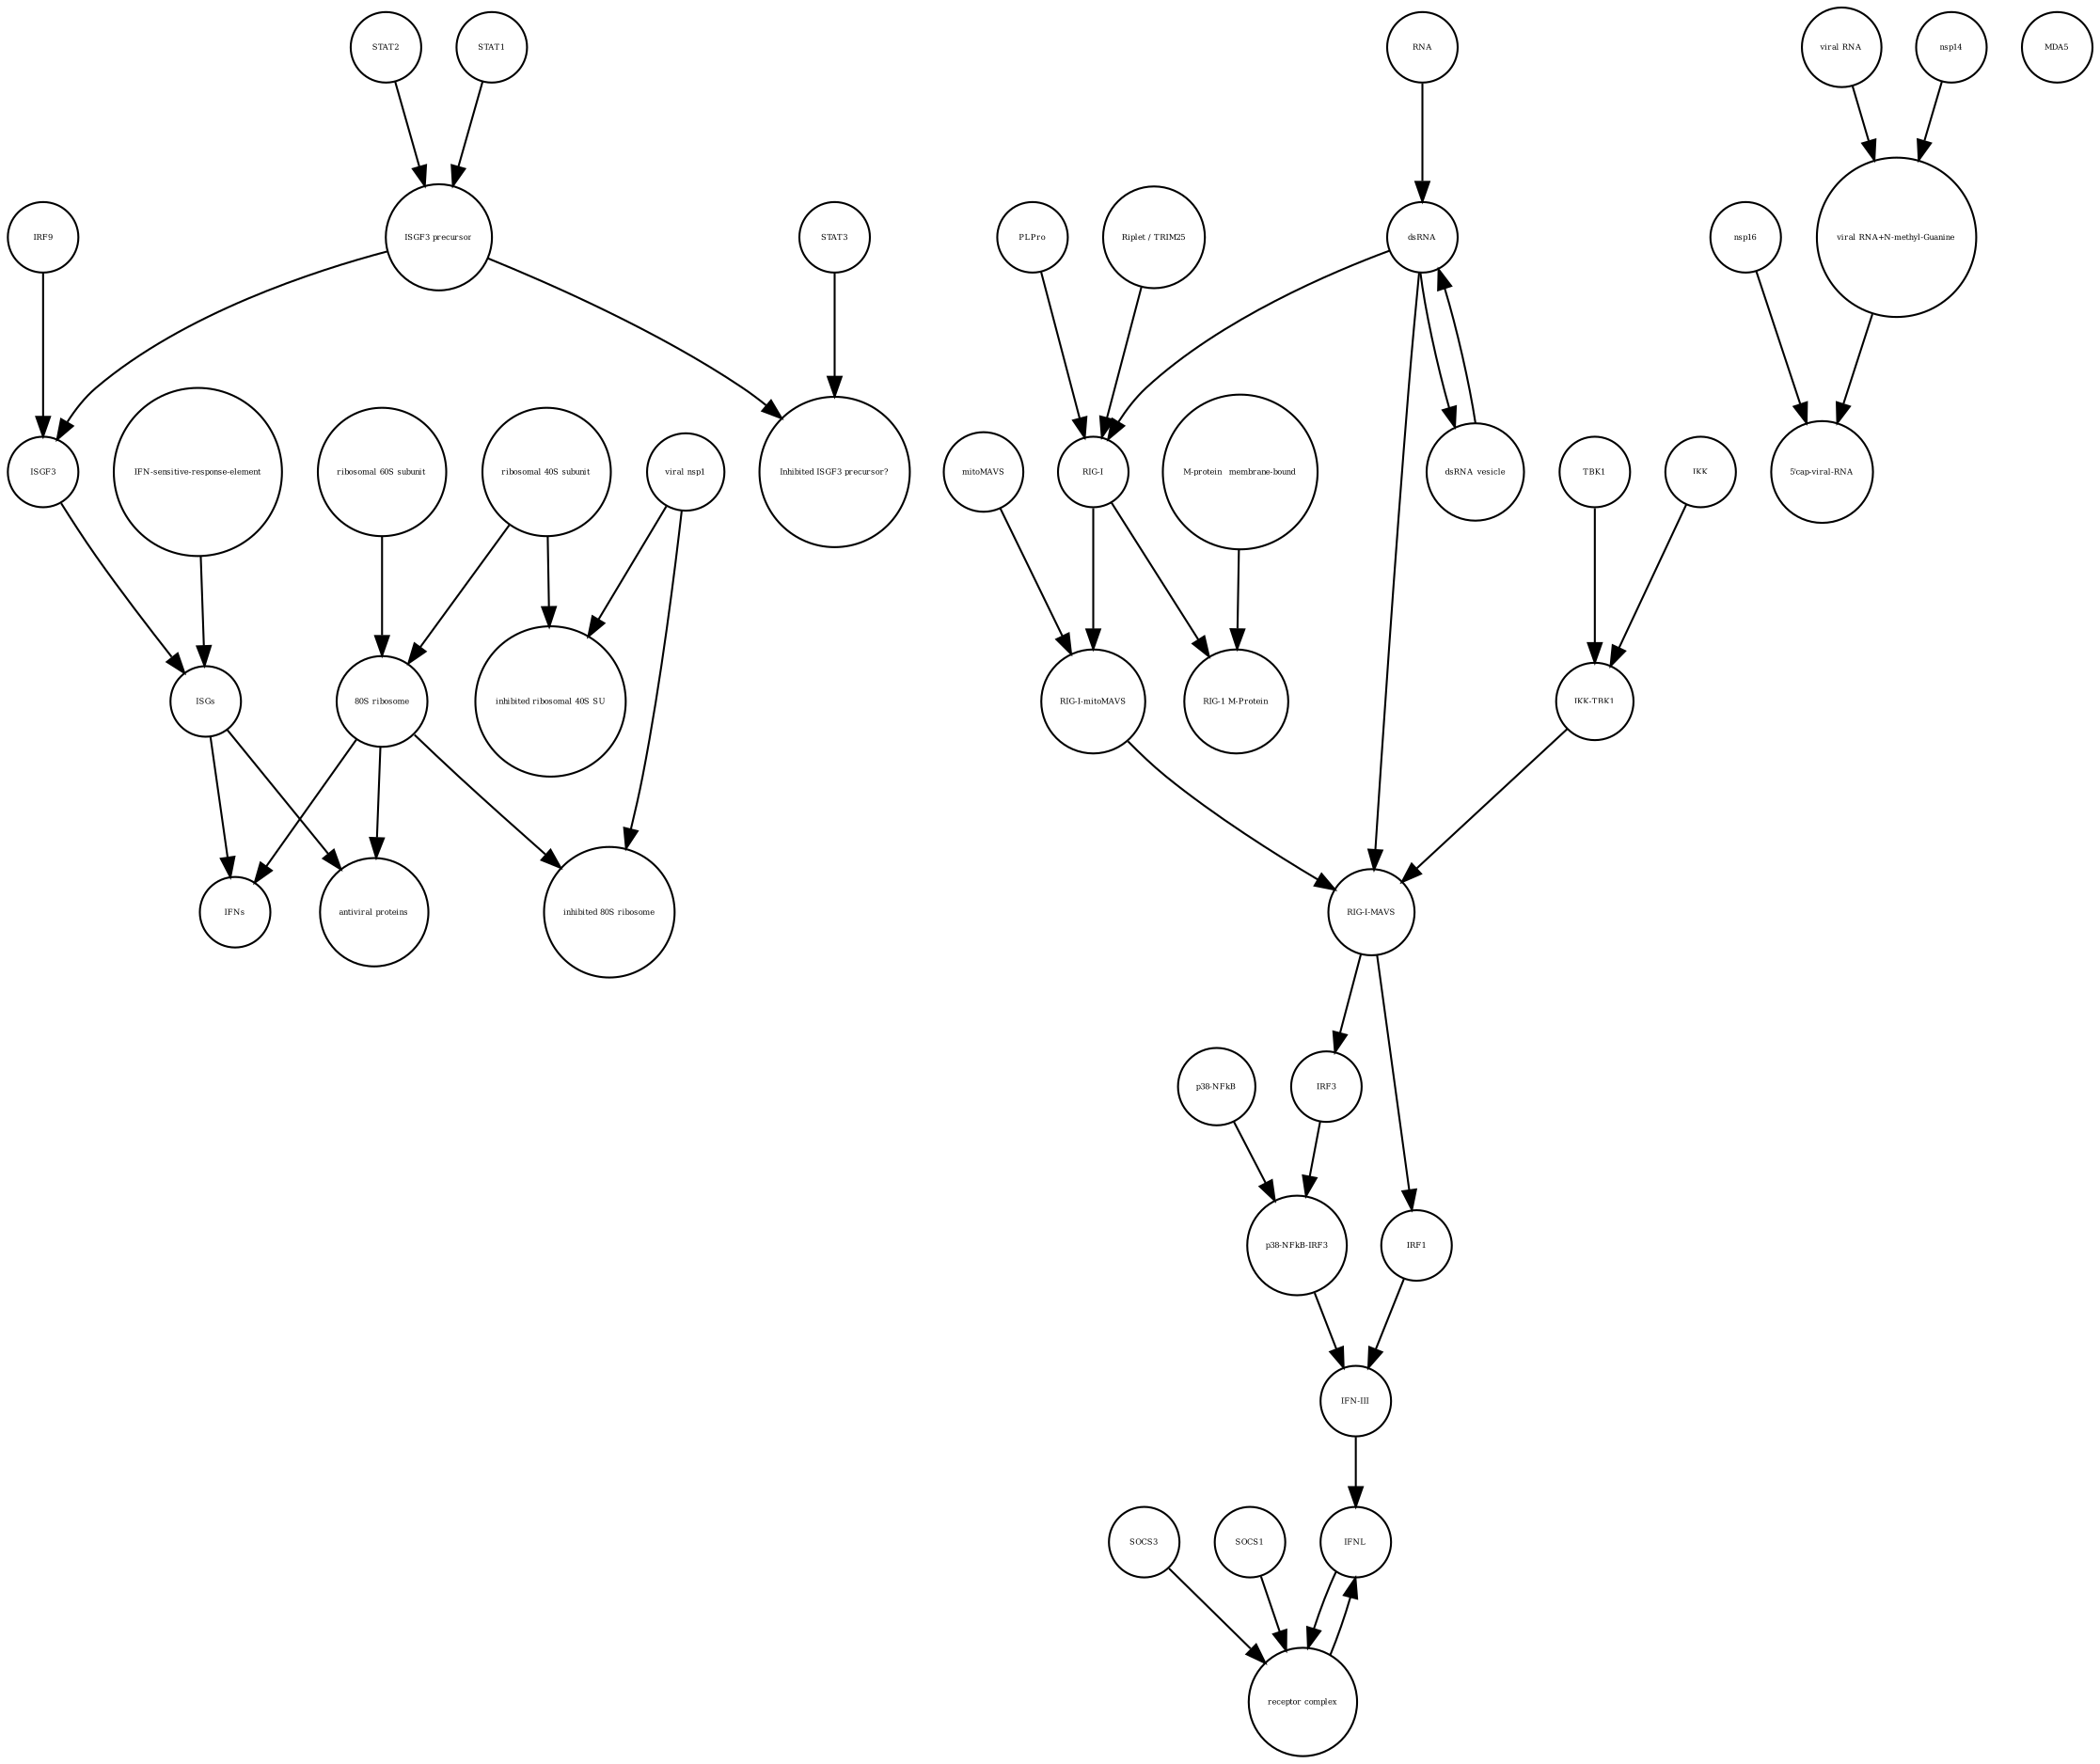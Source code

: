 strict digraph  {
ISGF3 [annotation="", bipartite=0, cls=complex, fontsize=4, label=ISGF3, shape=circle];
"IKK-TBK1" [annotation="", bipartite=0, cls=complex, fontsize=4, label="IKK-TBK1", shape=circle];
"IFN-III" [annotation="", bipartite=0, cls=macromolecule, fontsize=4, label="IFN-III", shape=circle];
"antiviral proteins" [annotation="", bipartite=0, cls=macromolecule, fontsize=4, label="antiviral proteins", shape=circle];
"RIG-I-MAVS" [annotation="", bipartite=0, cls=complex, fontsize=4, label="RIG-I-MAVS", shape=circle];
RNA [annotation="", bipartite=0, cls="nucleic acid feature", fontsize=4, label=RNA, shape=circle];
dsRNA [annotation="", bipartite=0, cls="nucleic acid feature", fontsize=4, label=dsRNA, shape=circle];
"RIG-I-mitoMAVS" [annotation="", bipartite=0, cls=complex, fontsize=4, label="RIG-I-mitoMAVS", shape=circle];
"IFN-sensitive-response-element" [annotation="", bipartite=0, cls="nucleic acid feature", fontsize=4, label="IFN-sensitive-response-element", shape=circle];
"5'cap-viral-RNA" [annotation="", bipartite=0, cls="nucleic acid feature", fontsize=4, label="5'cap-viral-RNA", shape=circle];
STAT2 [annotation="", bipartite=0, cls=macromolecule, fontsize=4, label=STAT2, shape=circle];
dsRNA_vesicle [annotation="", bipartite=0, cls="nucleic acid feature", fontsize=4, label=dsRNA_vesicle, shape=circle];
"80S ribosome" [annotation="", bipartite=0, cls=complex, fontsize=4, label="80S ribosome", shape=circle];
SOCS3 [annotation="", bipartite=0, cls=macromolecule, fontsize=4, label=SOCS3, shape=circle];
IRF3 [annotation="", bipartite=0, cls=macromolecule, fontsize=4, label=IRF3, shape=circle];
"RIG-1 M-Protein" [annotation="", bipartite=0, cls=complex, fontsize=4, label="RIG-1 M-Protein", shape=circle];
"inhibited 80S ribosome" [annotation="", bipartite=0, cls=complex, fontsize=4, label="inhibited 80S ribosome", shape=circle];
"ISGF3 precursor" [annotation="", bipartite=0, cls=complex, fontsize=4, label="ISGF3 precursor", shape=circle];
IFNs [annotation="", bipartite=0, cls=macromolecule, fontsize=4, label=IFNs, shape=circle];
STAT1 [annotation="", bipartite=0, cls=macromolecule, fontsize=4, label=STAT1, shape=circle];
"receptor complex" [annotation="", bipartite=0, cls=complex, fontsize=4, label="receptor complex", shape=circle];
nsp16 [annotation="", bipartite=0, cls=macromolecule, fontsize=4, label=nsp16, shape=circle];
TBK1 [annotation="", bipartite=0, cls=macromolecule, fontsize=4, label=TBK1, shape=circle];
ISGs [annotation="", bipartite=0, cls="nucleic acid feature", fontsize=4, label=ISGs, shape=circle];
"RIG-I" [annotation="", bipartite=0, cls=macromolecule, fontsize=4, label="RIG-I", shape=circle];
"p38-NFkB" [annotation="", bipartite=0, cls=complex, fontsize=4, label="p38-NFkB", shape=circle];
IFNL [annotation="", bipartite=0, cls=macromolecule, fontsize=4, label=IFNL, shape=circle];
"viral RNA+N-methyl-Guanine" [annotation="", bipartite=0, cls="nucleic acid feature", fontsize=4, label="viral RNA+N-methyl-Guanine", shape=circle];
"M-protein_ membrane-bound" [annotation="", bipartite=0, cls=macromolecule, fontsize=4, label="M-protein_ membrane-bound", shape=circle];
IRF9 [annotation="", bipartite=0, cls=macromolecule, fontsize=4, label=IRF9, shape=circle];
"viral RNA" [annotation="", bipartite=0, cls="nucleic acid feature", fontsize=4, label="viral RNA", shape=circle];
"p38-NFkB-IRF3" [annotation="", bipartite=0, cls=complex, fontsize=4, label="p38-NFkB-IRF3", shape=circle];
IRF1 [annotation="", bipartite=0, cls=macromolecule, fontsize=4, label=IRF1, shape=circle];
"ribosomal 40S subunit" [annotation="", bipartite=0, cls=complex, fontsize=4, label="ribosomal 40S subunit", shape=circle];
"ribosomal 60S subunit" [annotation="", bipartite=0, cls=complex, fontsize=4, label="ribosomal 60S subunit", shape=circle];
MDA5 [annotation="", bipartite=0, cls=macromolecule, fontsize=4, label=MDA5, shape=circle];
STAT3 [annotation="", bipartite=0, cls=macromolecule, fontsize=4, label=STAT3, shape=circle];
PLPro [annotation="", bipartite=0, cls=macromolecule, fontsize=4, label=PLPro, shape=circle];
"viral nsp1" [annotation="", bipartite=0, cls=macromolecule, fontsize=4, label="viral nsp1", shape=circle];
"Riplet / TRIM25" [annotation="", bipartite=0, cls=macromolecule, fontsize=4, label="Riplet / TRIM25", shape=circle];
"inhibited ribosomal 40S SU" [annotation="urn_miriam_doi_10.1101%2F2020.05.18.102467", bipartite=0, cls=complex, fontsize=4, label="inhibited ribosomal 40S SU", shape=circle];
"Inhibited ISGF3 precursor?" [annotation="", bipartite=0, cls=complex, fontsize=4, label="Inhibited ISGF3 precursor?", shape=circle];
nsp14 [annotation="", bipartite=0, cls=macromolecule, fontsize=4, label=nsp14, shape=circle];
mitoMAVS [annotation="", bipartite=0, cls=macromolecule, fontsize=4, label=mitoMAVS, shape=circle];
SOCS1 [annotation="", bipartite=0, cls=macromolecule, fontsize=4, label=SOCS1, shape=circle];
IKK [annotation="", bipartite=0, cls=macromolecule, fontsize=4, label=IKK, shape=circle];
ISGF3 -> ISGs  [annotation="", interaction_type="necessary stimulation"];
"IKK-TBK1" -> "RIG-I-MAVS"  [annotation="", interaction_type=production];
"IFN-III" -> IFNL  [annotation="", interaction_type=production];
"RIG-I-MAVS" -> IRF1  [annotation="", interaction_type=catalysis];
"RIG-I-MAVS" -> IRF3  [annotation="", interaction_type=stimulation];
RNA -> dsRNA  [annotation="", interaction_type=production];
dsRNA -> "RIG-I-MAVS"  [annotation="", interaction_type="necessary stimulation"];
dsRNA -> dsRNA_vesicle  [annotation="", interaction_type=production];
dsRNA -> "RIG-I"  [annotation="", interaction_type="necessary stimulation"];
"RIG-I-mitoMAVS" -> "RIG-I-MAVS"  [annotation="", interaction_type=production];
"IFN-sensitive-response-element" -> ISGs  [annotation="", interaction_type=production];
STAT2 -> "ISGF3 precursor"  [annotation="", interaction_type=production];
dsRNA_vesicle -> dsRNA  [annotation="", interaction_type=production];
"80S ribosome" -> "antiviral proteins"  [annotation="", interaction_type=catalysis];
"80S ribosome" -> IFNs  [annotation="", interaction_type=catalysis];
"80S ribosome" -> "inhibited 80S ribosome"  [annotation="", interaction_type=production];
SOCS3 -> "receptor complex"  [annotation="", interaction_type=production];
IRF3 -> "p38-NFkB-IRF3"  [annotation="", interaction_type=production];
"ISGF3 precursor" -> ISGF3  [annotation="", interaction_type=production];
"ISGF3 precursor" -> "Inhibited ISGF3 precursor?"  [annotation="", interaction_type=production];
STAT1 -> "ISGF3 precursor"  [annotation="", interaction_type=production];
"receptor complex" -> IFNL  [annotation="", interaction_type=production];
nsp16 -> "5'cap-viral-RNA"  [annotation="urn_miriam_doi_10.1016%2Fj.chom.2020.05.008", interaction_type=catalysis];
TBK1 -> "IKK-TBK1"  [annotation="", interaction_type=production];
ISGs -> "antiviral proteins"  [annotation="", interaction_type=production];
ISGs -> IFNs  [annotation="", interaction_type=production];
"RIG-I" -> "RIG-I-mitoMAVS"  [annotation="", interaction_type=production];
"RIG-I" -> "RIG-1 M-Protein"  [annotation="", interaction_type=production];
"p38-NFkB" -> "p38-NFkB-IRF3"  [annotation="", interaction_type=production];
IFNL -> "receptor complex"  [annotation="", interaction_type=stimulation];
"viral RNA+N-methyl-Guanine" -> "5'cap-viral-RNA"  [annotation="", interaction_type=production];
"M-protein_ membrane-bound" -> "RIG-1 M-Protein"  [annotation="", interaction_type=production];
IRF9 -> ISGF3  [annotation="", interaction_type=production];
"viral RNA" -> "viral RNA+N-methyl-Guanine"  [annotation="", interaction_type=production];
"p38-NFkB-IRF3" -> "IFN-III"  [annotation="", interaction_type=stimulation];
IRF1 -> "IFN-III"  [annotation="", interaction_type=stimulation];
"ribosomal 40S subunit" -> "80S ribosome"  [annotation="", interaction_type=production];
"ribosomal 40S subunit" -> "inhibited ribosomal 40S SU"  [annotation="", interaction_type=production];
"ribosomal 60S subunit" -> "80S ribosome"  [annotation="", interaction_type=production];
STAT3 -> "Inhibited ISGF3 precursor?"  [annotation="", interaction_type=production];
PLPro -> "RIG-I"  [annotation="", interaction_type=catalysis];
"viral nsp1" -> "inhibited ribosomal 40S SU"  [annotation="", interaction_type=production];
"viral nsp1" -> "inhibited 80S ribosome"  [annotation="", interaction_type=production];
"Riplet / TRIM25" -> "RIG-I"  [annotation="", interaction_type=catalysis];
nsp14 -> "viral RNA+N-methyl-Guanine"  [annotation="", interaction_type=catalysis];
mitoMAVS -> "RIG-I-mitoMAVS"  [annotation="", interaction_type=production];
SOCS1 -> "receptor complex"  [annotation="", interaction_type=production];
IKK -> "IKK-TBK1"  [annotation="", interaction_type=production];
}
